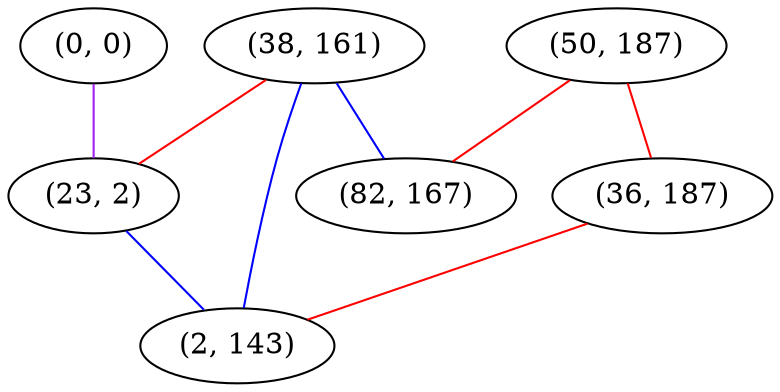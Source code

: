 graph "" {
"(0, 0)";
"(38, 161)";
"(50, 187)";
"(23, 2)";
"(82, 167)";
"(36, 187)";
"(2, 143)";
"(0, 0)" -- "(23, 2)"  [color=purple, key=0, weight=4];
"(38, 161)" -- "(2, 143)"  [color=blue, key=0, weight=3];
"(38, 161)" -- "(82, 167)"  [color=blue, key=0, weight=3];
"(38, 161)" -- "(23, 2)"  [color=red, key=0, weight=1];
"(50, 187)" -- "(82, 167)"  [color=red, key=0, weight=1];
"(50, 187)" -- "(36, 187)"  [color=red, key=0, weight=1];
"(23, 2)" -- "(2, 143)"  [color=blue, key=0, weight=3];
"(36, 187)" -- "(2, 143)"  [color=red, key=0, weight=1];
}
